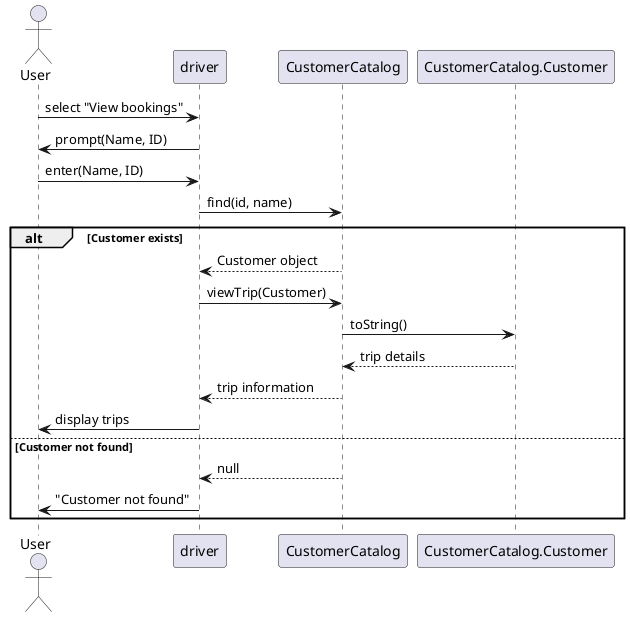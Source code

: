 @startuml viewTripsSequence
actor User
participant driver
participant CustomerCatalog
participant "CustomerCatalog.Customer" as Customer

User -> driver : select "View bookings"
driver -> User : prompt(Name, ID)
User -> driver : enter(Name, ID)

driver -> CustomerCatalog : find(id, name)
alt Customer exists
    CustomerCatalog --> driver : Customer object
    driver -> CustomerCatalog : viewTrip(Customer)
    CustomerCatalog -> Customer : toString()
    Customer --> CustomerCatalog : trip details
    CustomerCatalog --> driver : trip information
    driver -> User : display trips
else Customer not found
    CustomerCatalog --> driver : null
    driver -> User : "Customer not found"
end
@enduml


